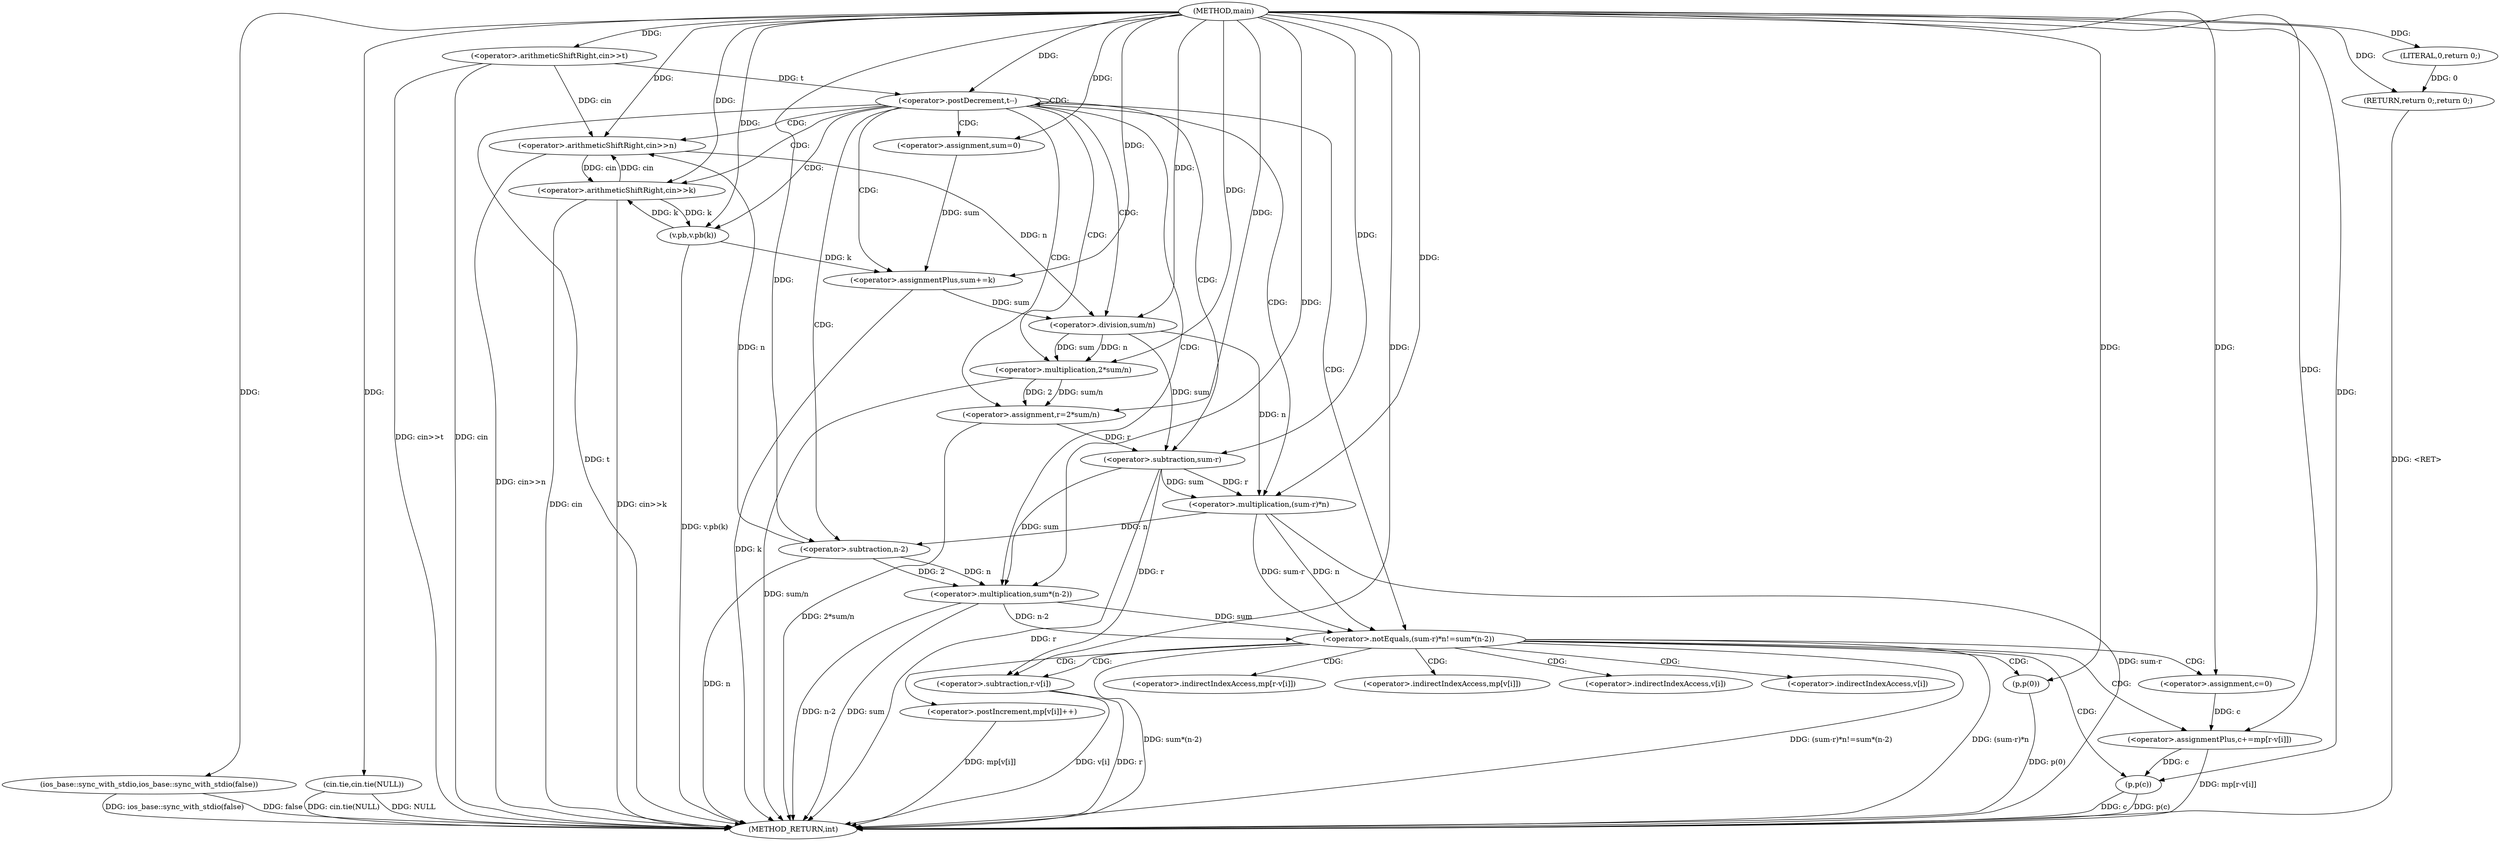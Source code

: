 digraph "main" {  
"1000214" [label = "(METHOD,main)" ]
"1000298" [label = "(METHOD_RETURN,int)" ]
"1000216" [label = "(ios_base::sync_with_stdio,ios_base::sync_with_stdio(false))" ]
"1000218" [label = "(cin.tie,cin.tie(NULL))" ]
"1000221" [label = "(<operator>.arithmeticShiftRight,cin>>t)" ]
"1000296" [label = "(RETURN,return 0;,return 0;)" ]
"1000225" [label = "(<operator>.postDecrement,t--)" ]
"1000297" [label = "(LITERAL,0,return 0;)" ]
"1000231" [label = "(<operator>.arithmeticShiftRight,cin>>n)" ]
"1000235" [label = "(<operator>.assignment,sum=0)" ]
"1000249" [label = "(<operator>.assignment,r=2*sum/n)" ]
"1000240" [label = "(<operator>.arithmeticShiftRight,cin>>k)" ]
"1000243" [label = "(v.pb,v.pb(k))" ]
"1000245" [label = "(<operator>.assignmentPlus,sum+=k)" ]
"1000257" [label = "(<operator>.notEquals,(sum-r)*n!=sum*(n-2))" ]
"1000251" [label = "(<operator>.multiplication,2*sum/n)" ]
"1000269" [label = "(p,p(0))" ]
"1000253" [label = "(<operator>.division,sum/n)" ]
"1000258" [label = "(<operator>.multiplication,(sum-r)*n)" ]
"1000263" [label = "(<operator>.multiplication,sum*(n-2))" ]
"1000275" [label = "(<operator>.assignment,c=0)" ]
"1000294" [label = "(p,p(c))" ]
"1000259" [label = "(<operator>.subtraction,sum-r)" ]
"1000265" [label = "(<operator>.subtraction,n-2)" ]
"1000279" [label = "(<operator>.assignmentPlus,c+=mp[r-v[i]])" ]
"1000288" [label = "(<operator>.postIncrement,mp[v[i]]++)" ]
"1000283" [label = "(<operator>.subtraction,r-v[i])" ]
"1000281" [label = "(<operator>.indirectIndexAccess,mp[r-v[i]])" ]
"1000289" [label = "(<operator>.indirectIndexAccess,mp[v[i]])" ]
"1000291" [label = "(<operator>.indirectIndexAccess,v[i])" ]
"1000285" [label = "(<operator>.indirectIndexAccess,v[i])" ]
  "1000296" -> "1000298"  [ label = "DDG: <RET>"] 
  "1000216" -> "1000298"  [ label = "DDG: ios_base::sync_with_stdio(false)"] 
  "1000218" -> "1000298"  [ label = "DDG: cin.tie(NULL)"] 
  "1000221" -> "1000298"  [ label = "DDG: cin"] 
  "1000221" -> "1000298"  [ label = "DDG: cin>>t"] 
  "1000225" -> "1000298"  [ label = "DDG: t"] 
  "1000231" -> "1000298"  [ label = "DDG: cin>>n"] 
  "1000240" -> "1000298"  [ label = "DDG: cin"] 
  "1000240" -> "1000298"  [ label = "DDG: cin>>k"] 
  "1000243" -> "1000298"  [ label = "DDG: v.pb(k)"] 
  "1000245" -> "1000298"  [ label = "DDG: k"] 
  "1000251" -> "1000298"  [ label = "DDG: sum/n"] 
  "1000249" -> "1000298"  [ label = "DDG: 2*sum/n"] 
  "1000259" -> "1000298"  [ label = "DDG: r"] 
  "1000258" -> "1000298"  [ label = "DDG: sum-r"] 
  "1000257" -> "1000298"  [ label = "DDG: (sum-r)*n"] 
  "1000263" -> "1000298"  [ label = "DDG: sum"] 
  "1000265" -> "1000298"  [ label = "DDG: n"] 
  "1000263" -> "1000298"  [ label = "DDG: n-2"] 
  "1000257" -> "1000298"  [ label = "DDG: sum*(n-2)"] 
  "1000257" -> "1000298"  [ label = "DDG: (sum-r)*n!=sum*(n-2)"] 
  "1000283" -> "1000298"  [ label = "DDG: r"] 
  "1000283" -> "1000298"  [ label = "DDG: v[i]"] 
  "1000279" -> "1000298"  [ label = "DDG: mp[r-v[i]]"] 
  "1000288" -> "1000298"  [ label = "DDG: mp[v[i]]"] 
  "1000294" -> "1000298"  [ label = "DDG: c"] 
  "1000294" -> "1000298"  [ label = "DDG: p(c)"] 
  "1000269" -> "1000298"  [ label = "DDG: p(0)"] 
  "1000218" -> "1000298"  [ label = "DDG: NULL"] 
  "1000216" -> "1000298"  [ label = "DDG: false"] 
  "1000297" -> "1000296"  [ label = "DDG: 0"] 
  "1000214" -> "1000296"  [ label = "DDG: "] 
  "1000214" -> "1000216"  [ label = "DDG: "] 
  "1000214" -> "1000218"  [ label = "DDG: "] 
  "1000214" -> "1000221"  [ label = "DDG: "] 
  "1000214" -> "1000297"  [ label = "DDG: "] 
  "1000221" -> "1000225"  [ label = "DDG: t"] 
  "1000214" -> "1000225"  [ label = "DDG: "] 
  "1000214" -> "1000235"  [ label = "DDG: "] 
  "1000251" -> "1000249"  [ label = "DDG: sum/n"] 
  "1000251" -> "1000249"  [ label = "DDG: 2"] 
  "1000221" -> "1000231"  [ label = "DDG: cin"] 
  "1000240" -> "1000231"  [ label = "DDG: cin"] 
  "1000214" -> "1000231"  [ label = "DDG: "] 
  "1000265" -> "1000231"  [ label = "DDG: n"] 
  "1000243" -> "1000245"  [ label = "DDG: k"] 
  "1000214" -> "1000245"  [ label = "DDG: "] 
  "1000214" -> "1000249"  [ label = "DDG: "] 
  "1000231" -> "1000240"  [ label = "DDG: cin"] 
  "1000214" -> "1000240"  [ label = "DDG: "] 
  "1000243" -> "1000240"  [ label = "DDG: k"] 
  "1000240" -> "1000243"  [ label = "DDG: k"] 
  "1000214" -> "1000243"  [ label = "DDG: "] 
  "1000235" -> "1000245"  [ label = "DDG: sum"] 
  "1000214" -> "1000251"  [ label = "DDG: "] 
  "1000253" -> "1000251"  [ label = "DDG: n"] 
  "1000253" -> "1000251"  [ label = "DDG: sum"] 
  "1000258" -> "1000257"  [ label = "DDG: n"] 
  "1000258" -> "1000257"  [ label = "DDG: sum-r"] 
  "1000263" -> "1000257"  [ label = "DDG: n-2"] 
  "1000263" -> "1000257"  [ label = "DDG: sum"] 
  "1000245" -> "1000253"  [ label = "DDG: sum"] 
  "1000214" -> "1000253"  [ label = "DDG: "] 
  "1000231" -> "1000253"  [ label = "DDG: n"] 
  "1000259" -> "1000258"  [ label = "DDG: r"] 
  "1000259" -> "1000258"  [ label = "DDG: sum"] 
  "1000253" -> "1000258"  [ label = "DDG: n"] 
  "1000214" -> "1000258"  [ label = "DDG: "] 
  "1000259" -> "1000263"  [ label = "DDG: sum"] 
  "1000214" -> "1000263"  [ label = "DDG: "] 
  "1000265" -> "1000263"  [ label = "DDG: 2"] 
  "1000265" -> "1000263"  [ label = "DDG: n"] 
  "1000214" -> "1000269"  [ label = "DDG: "] 
  "1000214" -> "1000275"  [ label = "DDG: "] 
  "1000253" -> "1000259"  [ label = "DDG: sum"] 
  "1000214" -> "1000259"  [ label = "DDG: "] 
  "1000249" -> "1000259"  [ label = "DDG: r"] 
  "1000258" -> "1000265"  [ label = "DDG: n"] 
  "1000214" -> "1000265"  [ label = "DDG: "] 
  "1000279" -> "1000294"  [ label = "DDG: c"] 
  "1000214" -> "1000294"  [ label = "DDG: "] 
  "1000275" -> "1000279"  [ label = "DDG: c"] 
  "1000214" -> "1000279"  [ label = "DDG: "] 
  "1000259" -> "1000283"  [ label = "DDG: r"] 
  "1000214" -> "1000283"  [ label = "DDG: "] 
  "1000225" -> "1000258"  [ label = "CDG: "] 
  "1000225" -> "1000265"  [ label = "CDG: "] 
  "1000225" -> "1000263"  [ label = "CDG: "] 
  "1000225" -> "1000243"  [ label = "CDG: "] 
  "1000225" -> "1000259"  [ label = "CDG: "] 
  "1000225" -> "1000251"  [ label = "CDG: "] 
  "1000225" -> "1000225"  [ label = "CDG: "] 
  "1000225" -> "1000253"  [ label = "CDG: "] 
  "1000225" -> "1000235"  [ label = "CDG: "] 
  "1000225" -> "1000249"  [ label = "CDG: "] 
  "1000225" -> "1000257"  [ label = "CDG: "] 
  "1000225" -> "1000231"  [ label = "CDG: "] 
  "1000225" -> "1000240"  [ label = "CDG: "] 
  "1000225" -> "1000245"  [ label = "CDG: "] 
  "1000257" -> "1000294"  [ label = "CDG: "] 
  "1000257" -> "1000285"  [ label = "CDG: "] 
  "1000257" -> "1000291"  [ label = "CDG: "] 
  "1000257" -> "1000283"  [ label = "CDG: "] 
  "1000257" -> "1000281"  [ label = "CDG: "] 
  "1000257" -> "1000269"  [ label = "CDG: "] 
  "1000257" -> "1000289"  [ label = "CDG: "] 
  "1000257" -> "1000288"  [ label = "CDG: "] 
  "1000257" -> "1000279"  [ label = "CDG: "] 
  "1000257" -> "1000275"  [ label = "CDG: "] 
}
